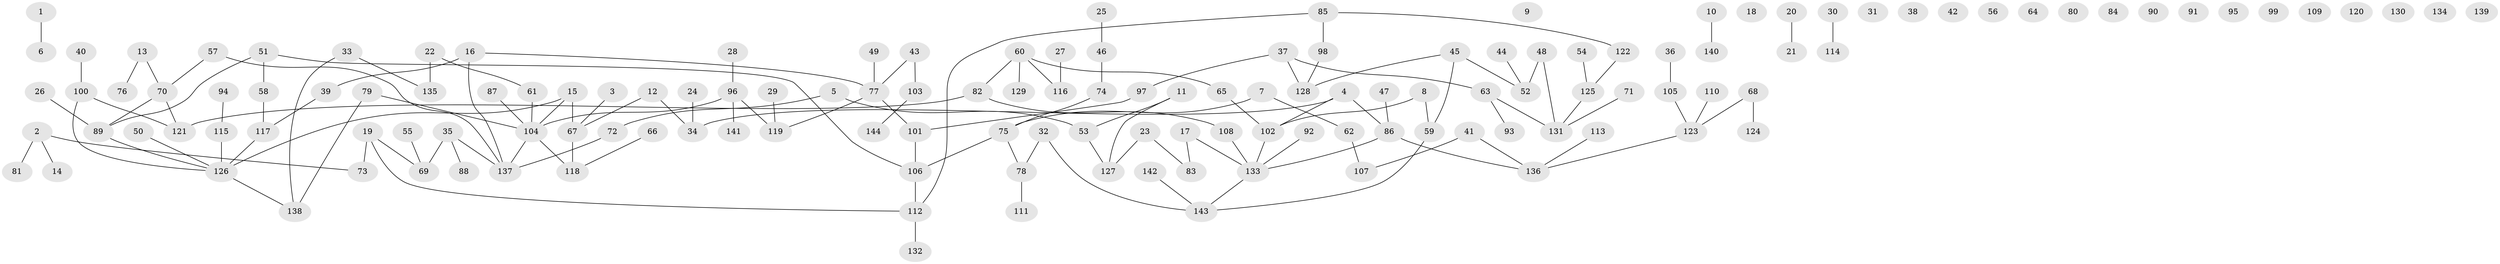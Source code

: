 // coarse degree distribution, {1: 0.2638888888888889, 0: 0.3055555555555556, 2: 0.2222222222222222, 4: 0.1111111111111111, 6: 0.013888888888888888, 8: 0.013888888888888888, 5: 0.041666666666666664, 3: 0.013888888888888888, 7: 0.013888888888888888}
// Generated by graph-tools (version 1.1) at 2025/43/03/04/25 21:43:42]
// undirected, 144 vertices, 143 edges
graph export_dot {
graph [start="1"]
  node [color=gray90,style=filled];
  1;
  2;
  3;
  4;
  5;
  6;
  7;
  8;
  9;
  10;
  11;
  12;
  13;
  14;
  15;
  16;
  17;
  18;
  19;
  20;
  21;
  22;
  23;
  24;
  25;
  26;
  27;
  28;
  29;
  30;
  31;
  32;
  33;
  34;
  35;
  36;
  37;
  38;
  39;
  40;
  41;
  42;
  43;
  44;
  45;
  46;
  47;
  48;
  49;
  50;
  51;
  52;
  53;
  54;
  55;
  56;
  57;
  58;
  59;
  60;
  61;
  62;
  63;
  64;
  65;
  66;
  67;
  68;
  69;
  70;
  71;
  72;
  73;
  74;
  75;
  76;
  77;
  78;
  79;
  80;
  81;
  82;
  83;
  84;
  85;
  86;
  87;
  88;
  89;
  90;
  91;
  92;
  93;
  94;
  95;
  96;
  97;
  98;
  99;
  100;
  101;
  102;
  103;
  104;
  105;
  106;
  107;
  108;
  109;
  110;
  111;
  112;
  113;
  114;
  115;
  116;
  117;
  118;
  119;
  120;
  121;
  122;
  123;
  124;
  125;
  126;
  127;
  128;
  129;
  130;
  131;
  132;
  133;
  134;
  135;
  136;
  137;
  138;
  139;
  140;
  141;
  142;
  143;
  144;
  1 -- 6;
  2 -- 14;
  2 -- 73;
  2 -- 81;
  3 -- 67;
  4 -- 34;
  4 -- 86;
  4 -- 102;
  5 -- 53;
  5 -- 72;
  7 -- 62;
  7 -- 75;
  8 -- 59;
  8 -- 102;
  10 -- 140;
  11 -- 53;
  11 -- 127;
  12 -- 34;
  12 -- 67;
  13 -- 70;
  13 -- 76;
  15 -- 67;
  15 -- 104;
  15 -- 126;
  16 -- 39;
  16 -- 77;
  16 -- 137;
  17 -- 83;
  17 -- 133;
  19 -- 69;
  19 -- 73;
  19 -- 112;
  20 -- 21;
  22 -- 61;
  22 -- 135;
  23 -- 83;
  23 -- 127;
  24 -- 34;
  25 -- 46;
  26 -- 89;
  27 -- 116;
  28 -- 96;
  29 -- 119;
  30 -- 114;
  32 -- 78;
  32 -- 143;
  33 -- 135;
  33 -- 138;
  35 -- 69;
  35 -- 88;
  35 -- 137;
  36 -- 105;
  37 -- 63;
  37 -- 97;
  37 -- 128;
  39 -- 117;
  40 -- 100;
  41 -- 107;
  41 -- 136;
  43 -- 77;
  43 -- 103;
  44 -- 52;
  45 -- 52;
  45 -- 59;
  45 -- 128;
  46 -- 74;
  47 -- 86;
  48 -- 52;
  48 -- 131;
  49 -- 77;
  50 -- 126;
  51 -- 58;
  51 -- 89;
  51 -- 106;
  53 -- 127;
  54 -- 125;
  55 -- 69;
  57 -- 70;
  57 -- 137;
  58 -- 117;
  59 -- 143;
  60 -- 65;
  60 -- 82;
  60 -- 116;
  60 -- 129;
  61 -- 104;
  62 -- 107;
  63 -- 93;
  63 -- 131;
  65 -- 102;
  66 -- 118;
  67 -- 118;
  68 -- 123;
  68 -- 124;
  70 -- 89;
  70 -- 121;
  71 -- 131;
  72 -- 137;
  74 -- 75;
  75 -- 78;
  75 -- 106;
  77 -- 101;
  77 -- 119;
  78 -- 111;
  79 -- 104;
  79 -- 138;
  82 -- 108;
  82 -- 121;
  85 -- 98;
  85 -- 112;
  85 -- 122;
  86 -- 133;
  86 -- 136;
  87 -- 104;
  89 -- 126;
  92 -- 133;
  94 -- 115;
  96 -- 104;
  96 -- 119;
  96 -- 141;
  97 -- 101;
  98 -- 128;
  100 -- 121;
  100 -- 126;
  101 -- 106;
  102 -- 133;
  103 -- 144;
  104 -- 118;
  104 -- 137;
  105 -- 123;
  106 -- 112;
  108 -- 133;
  110 -- 123;
  112 -- 132;
  113 -- 136;
  115 -- 126;
  117 -- 126;
  122 -- 125;
  123 -- 136;
  125 -- 131;
  126 -- 138;
  133 -- 143;
  142 -- 143;
}
